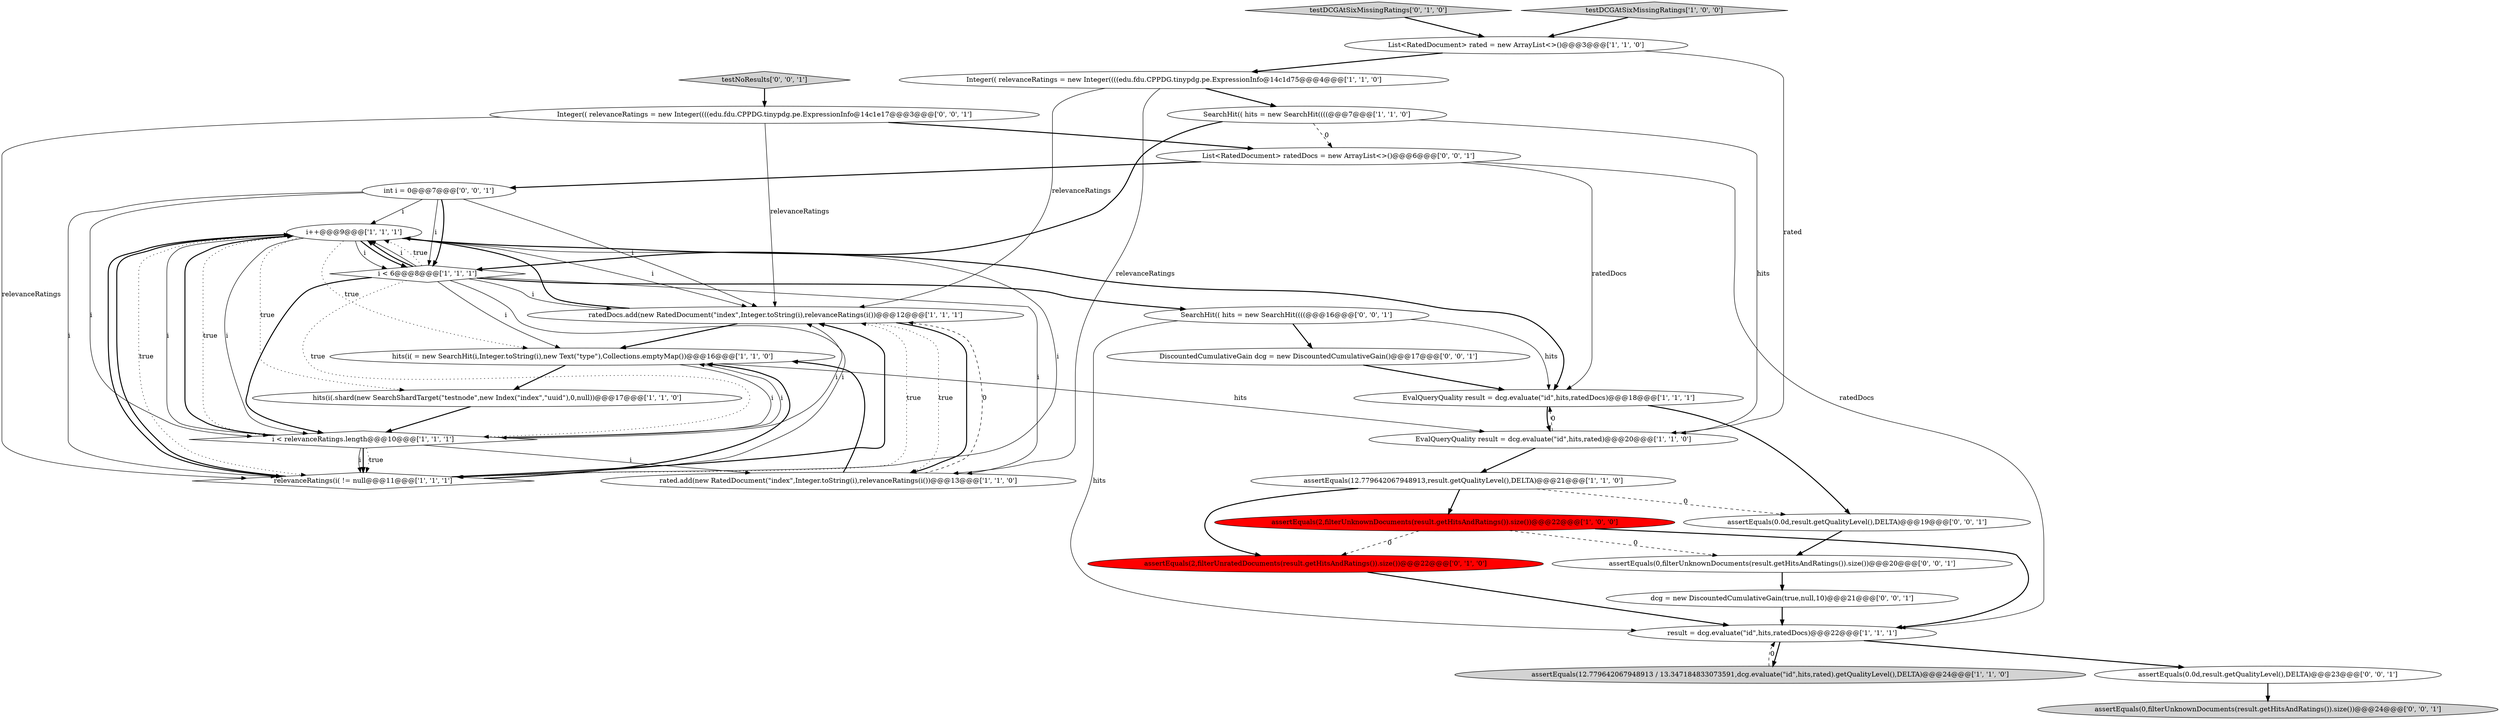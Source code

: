 digraph {
21 [style = filled, label = "SearchHit(( hits = new SearchHit((((@@@16@@@['0', '0', '1']", fillcolor = white, shape = ellipse image = "AAA0AAABBB3BBB"];
11 [style = filled, label = "i++@@@9@@@['1', '1', '1']", fillcolor = white, shape = ellipse image = "AAA0AAABBB1BBB"];
19 [style = filled, label = "testDCGAtSixMissingRatings['0', '1', '0']", fillcolor = lightgray, shape = diamond image = "AAA0AAABBB2BBB"];
2 [style = filled, label = "result = dcg.evaluate(\"id\",hits,ratedDocs)@@@22@@@['1', '1', '1']", fillcolor = white, shape = ellipse image = "AAA0AAABBB1BBB"];
17 [style = filled, label = "rated.add(new RatedDocument(\"index\",Integer.toString(i),relevanceRatings(i())@@@13@@@['1', '1', '0']", fillcolor = white, shape = ellipse image = "AAA0AAABBB1BBB"];
3 [style = filled, label = "assertEquals(12.779642067948913 / 13.347184833073591,dcg.evaluate(\"id\",hits,rated).getQualityLevel(),DELTA)@@@24@@@['1', '1', '0']", fillcolor = lightgray, shape = ellipse image = "AAA0AAABBB1BBB"];
12 [style = filled, label = "ratedDocs.add(new RatedDocument(\"index\",Integer.toString(i),relevanceRatings(i())@@@12@@@['1', '1', '1']", fillcolor = white, shape = ellipse image = "AAA0AAABBB1BBB"];
27 [style = filled, label = "DiscountedCumulativeGain dcg = new DiscountedCumulativeGain()@@@17@@@['0', '0', '1']", fillcolor = white, shape = ellipse image = "AAA0AAABBB3BBB"];
15 [style = filled, label = "relevanceRatings(i( != null@@@11@@@['1', '1', '1']", fillcolor = white, shape = diamond image = "AAA0AAABBB1BBB"];
6 [style = filled, label = "hits(i( = new SearchHit(i,Integer.toString(i),new Text(\"type\"),Collections.emptyMap())@@@16@@@['1', '1', '0']", fillcolor = white, shape = ellipse image = "AAA0AAABBB1BBB"];
20 [style = filled, label = "List<RatedDocument> ratedDocs = new ArrayList<>()@@@6@@@['0', '0', '1']", fillcolor = white, shape = ellipse image = "AAA0AAABBB3BBB"];
4 [style = filled, label = "List<RatedDocument> rated = new ArrayList<>()@@@3@@@['1', '1', '0']", fillcolor = white, shape = ellipse image = "AAA0AAABBB1BBB"];
1 [style = filled, label = "i < 6@@@8@@@['1', '1', '1']", fillcolor = white, shape = diamond image = "AAA0AAABBB1BBB"];
30 [style = filled, label = "assertEquals(0.0d,result.getQualityLevel(),DELTA)@@@23@@@['0', '0', '1']", fillcolor = white, shape = ellipse image = "AAA0AAABBB3BBB"];
7 [style = filled, label = "EvalQueryQuality result = dcg.evaluate(\"id\",hits,ratedDocs)@@@18@@@['1', '1', '1']", fillcolor = white, shape = ellipse image = "AAA0AAABBB1BBB"];
23 [style = filled, label = "testNoResults['0', '0', '1']", fillcolor = lightgray, shape = diamond image = "AAA0AAABBB3BBB"];
25 [style = filled, label = "assertEquals(0.0d,result.getQualityLevel(),DELTA)@@@19@@@['0', '0', '1']", fillcolor = white, shape = ellipse image = "AAA0AAABBB3BBB"];
0 [style = filled, label = "SearchHit(( hits = new SearchHit((((@@@7@@@['1', '1', '0']", fillcolor = white, shape = ellipse image = "AAA0AAABBB1BBB"];
14 [style = filled, label = "testDCGAtSixMissingRatings['1', '0', '0']", fillcolor = lightgray, shape = diamond image = "AAA0AAABBB1BBB"];
22 [style = filled, label = "assertEquals(0,filterUnknownDocuments(result.getHitsAndRatings()).size())@@@24@@@['0', '0', '1']", fillcolor = lightgray, shape = ellipse image = "AAA0AAABBB3BBB"];
18 [style = filled, label = "assertEquals(2,filterUnratedDocuments(result.getHitsAndRatings()).size())@@@22@@@['0', '1', '0']", fillcolor = red, shape = ellipse image = "AAA1AAABBB2BBB"];
29 [style = filled, label = "assertEquals(0,filterUnknownDocuments(result.getHitsAndRatings()).size())@@@20@@@['0', '0', '1']", fillcolor = white, shape = ellipse image = "AAA0AAABBB3BBB"];
26 [style = filled, label = "int i = 0@@@7@@@['0', '0', '1']", fillcolor = white, shape = ellipse image = "AAA0AAABBB3BBB"];
10 [style = filled, label = "Integer(( relevanceRatings = new Integer((((edu.fdu.CPPDG.tinypdg.pe.ExpressionInfo@14c1d75@@@4@@@['1', '1', '0']", fillcolor = white, shape = ellipse image = "AAA0AAABBB1BBB"];
13 [style = filled, label = "hits(i(.shard(new SearchShardTarget(\"testnode\",new Index(\"index\",\"uuid\"),0,null))@@@17@@@['1', '1', '0']", fillcolor = white, shape = ellipse image = "AAA0AAABBB1BBB"];
24 [style = filled, label = "Integer(( relevanceRatings = new Integer((((edu.fdu.CPPDG.tinypdg.pe.ExpressionInfo@14c1e17@@@3@@@['0', '0', '1']", fillcolor = white, shape = ellipse image = "AAA0AAABBB3BBB"];
16 [style = filled, label = "assertEquals(12.779642067948913,result.getQualityLevel(),DELTA)@@@21@@@['1', '1', '0']", fillcolor = white, shape = ellipse image = "AAA0AAABBB1BBB"];
8 [style = filled, label = "EvalQueryQuality result = dcg.evaluate(\"id\",hits,rated)@@@20@@@['1', '1', '0']", fillcolor = white, shape = ellipse image = "AAA0AAABBB1BBB"];
28 [style = filled, label = "dcg = new DiscountedCumulativeGain(true,null,10)@@@21@@@['0', '0', '1']", fillcolor = white, shape = ellipse image = "AAA0AAABBB3BBB"];
5 [style = filled, label = "i < relevanceRatings.length@@@10@@@['1', '1', '1']", fillcolor = white, shape = diamond image = "AAA0AAABBB1BBB"];
9 [style = filled, label = "assertEquals(2,filterUnknownDocuments(result.getHitsAndRatings()).size())@@@22@@@['1', '0', '0']", fillcolor = red, shape = ellipse image = "AAA1AAABBB1BBB"];
1->5 [style = bold, label=""];
8->16 [style = bold, label=""];
0->8 [style = solid, label="hits"];
20->26 [style = bold, label=""];
24->12 [style = solid, label="relevanceRatings"];
11->1 [style = solid, label="i"];
5->15 [style = bold, label=""];
26->1 [style = solid, label="i"];
25->29 [style = bold, label=""];
7->8 [style = bold, label=""];
26->15 [style = solid, label="i"];
15->11 [style = bold, label=""];
1->21 [style = bold, label=""];
27->7 [style = bold, label=""];
11->15 [style = dotted, label="true"];
10->17 [style = solid, label="relevanceRatings"];
16->9 [style = bold, label=""];
10->12 [style = solid, label="relevanceRatings"];
12->17 [style = dotted, label="true"];
9->2 [style = bold, label=""];
6->5 [style = solid, label="i"];
16->25 [style = dashed, label="0"];
26->1 [style = bold, label=""];
12->11 [style = bold, label=""];
4->8 [style = solid, label="rated"];
11->5 [style = dotted, label="true"];
5->11 [style = solid, label="i"];
11->13 [style = dotted, label="true"];
11->5 [style = solid, label="i"];
1->11 [style = bold, label=""];
24->20 [style = bold, label=""];
11->12 [style = solid, label="i"];
8->7 [style = dashed, label="0"];
1->12 [style = solid, label="i"];
10->0 [style = bold, label=""];
13->5 [style = bold, label=""];
15->12 [style = dotted, label="true"];
5->11 [style = bold, label=""];
15->12 [style = bold, label=""];
26->11 [style = solid, label="i"];
14->4 [style = bold, label=""];
4->10 [style = bold, label=""];
1->17 [style = solid, label="i"];
16->18 [style = bold, label=""];
17->6 [style = bold, label=""];
21->27 [style = bold, label=""];
9->18 [style = dashed, label="0"];
2->3 [style = bold, label=""];
12->17 [style = bold, label=""];
5->15 [style = dotted, label="true"];
21->2 [style = solid, label="hits"];
1->15 [style = solid, label="i"];
5->17 [style = solid, label="i"];
21->7 [style = solid, label="hits"];
11->6 [style = dotted, label="true"];
0->1 [style = bold, label=""];
6->13 [style = bold, label=""];
1->11 [style = solid, label="i"];
26->12 [style = solid, label="i"];
5->12 [style = solid, label="i"];
3->2 [style = dashed, label="0"];
30->22 [style = bold, label=""];
1->6 [style = solid, label="i"];
11->1 [style = bold, label=""];
1->11 [style = dotted, label="true"];
15->6 [style = bold, label=""];
20->2 [style = solid, label="ratedDocs"];
18->2 [style = bold, label=""];
0->20 [style = dashed, label="0"];
12->6 [style = bold, label=""];
11->15 [style = solid, label="i"];
11->15 [style = bold, label=""];
29->28 [style = bold, label=""];
28->2 [style = bold, label=""];
23->24 [style = bold, label=""];
9->29 [style = dashed, label="0"];
26->5 [style = solid, label="i"];
5->15 [style = solid, label="i"];
6->8 [style = solid, label="hits"];
11->7 [style = bold, label=""];
20->7 [style = solid, label="ratedDocs"];
7->25 [style = bold, label=""];
19->4 [style = bold, label=""];
17->12 [style = dashed, label="0"];
2->30 [style = bold, label=""];
5->6 [style = solid, label="i"];
1->5 [style = dotted, label="true"];
24->15 [style = solid, label="relevanceRatings"];
}
